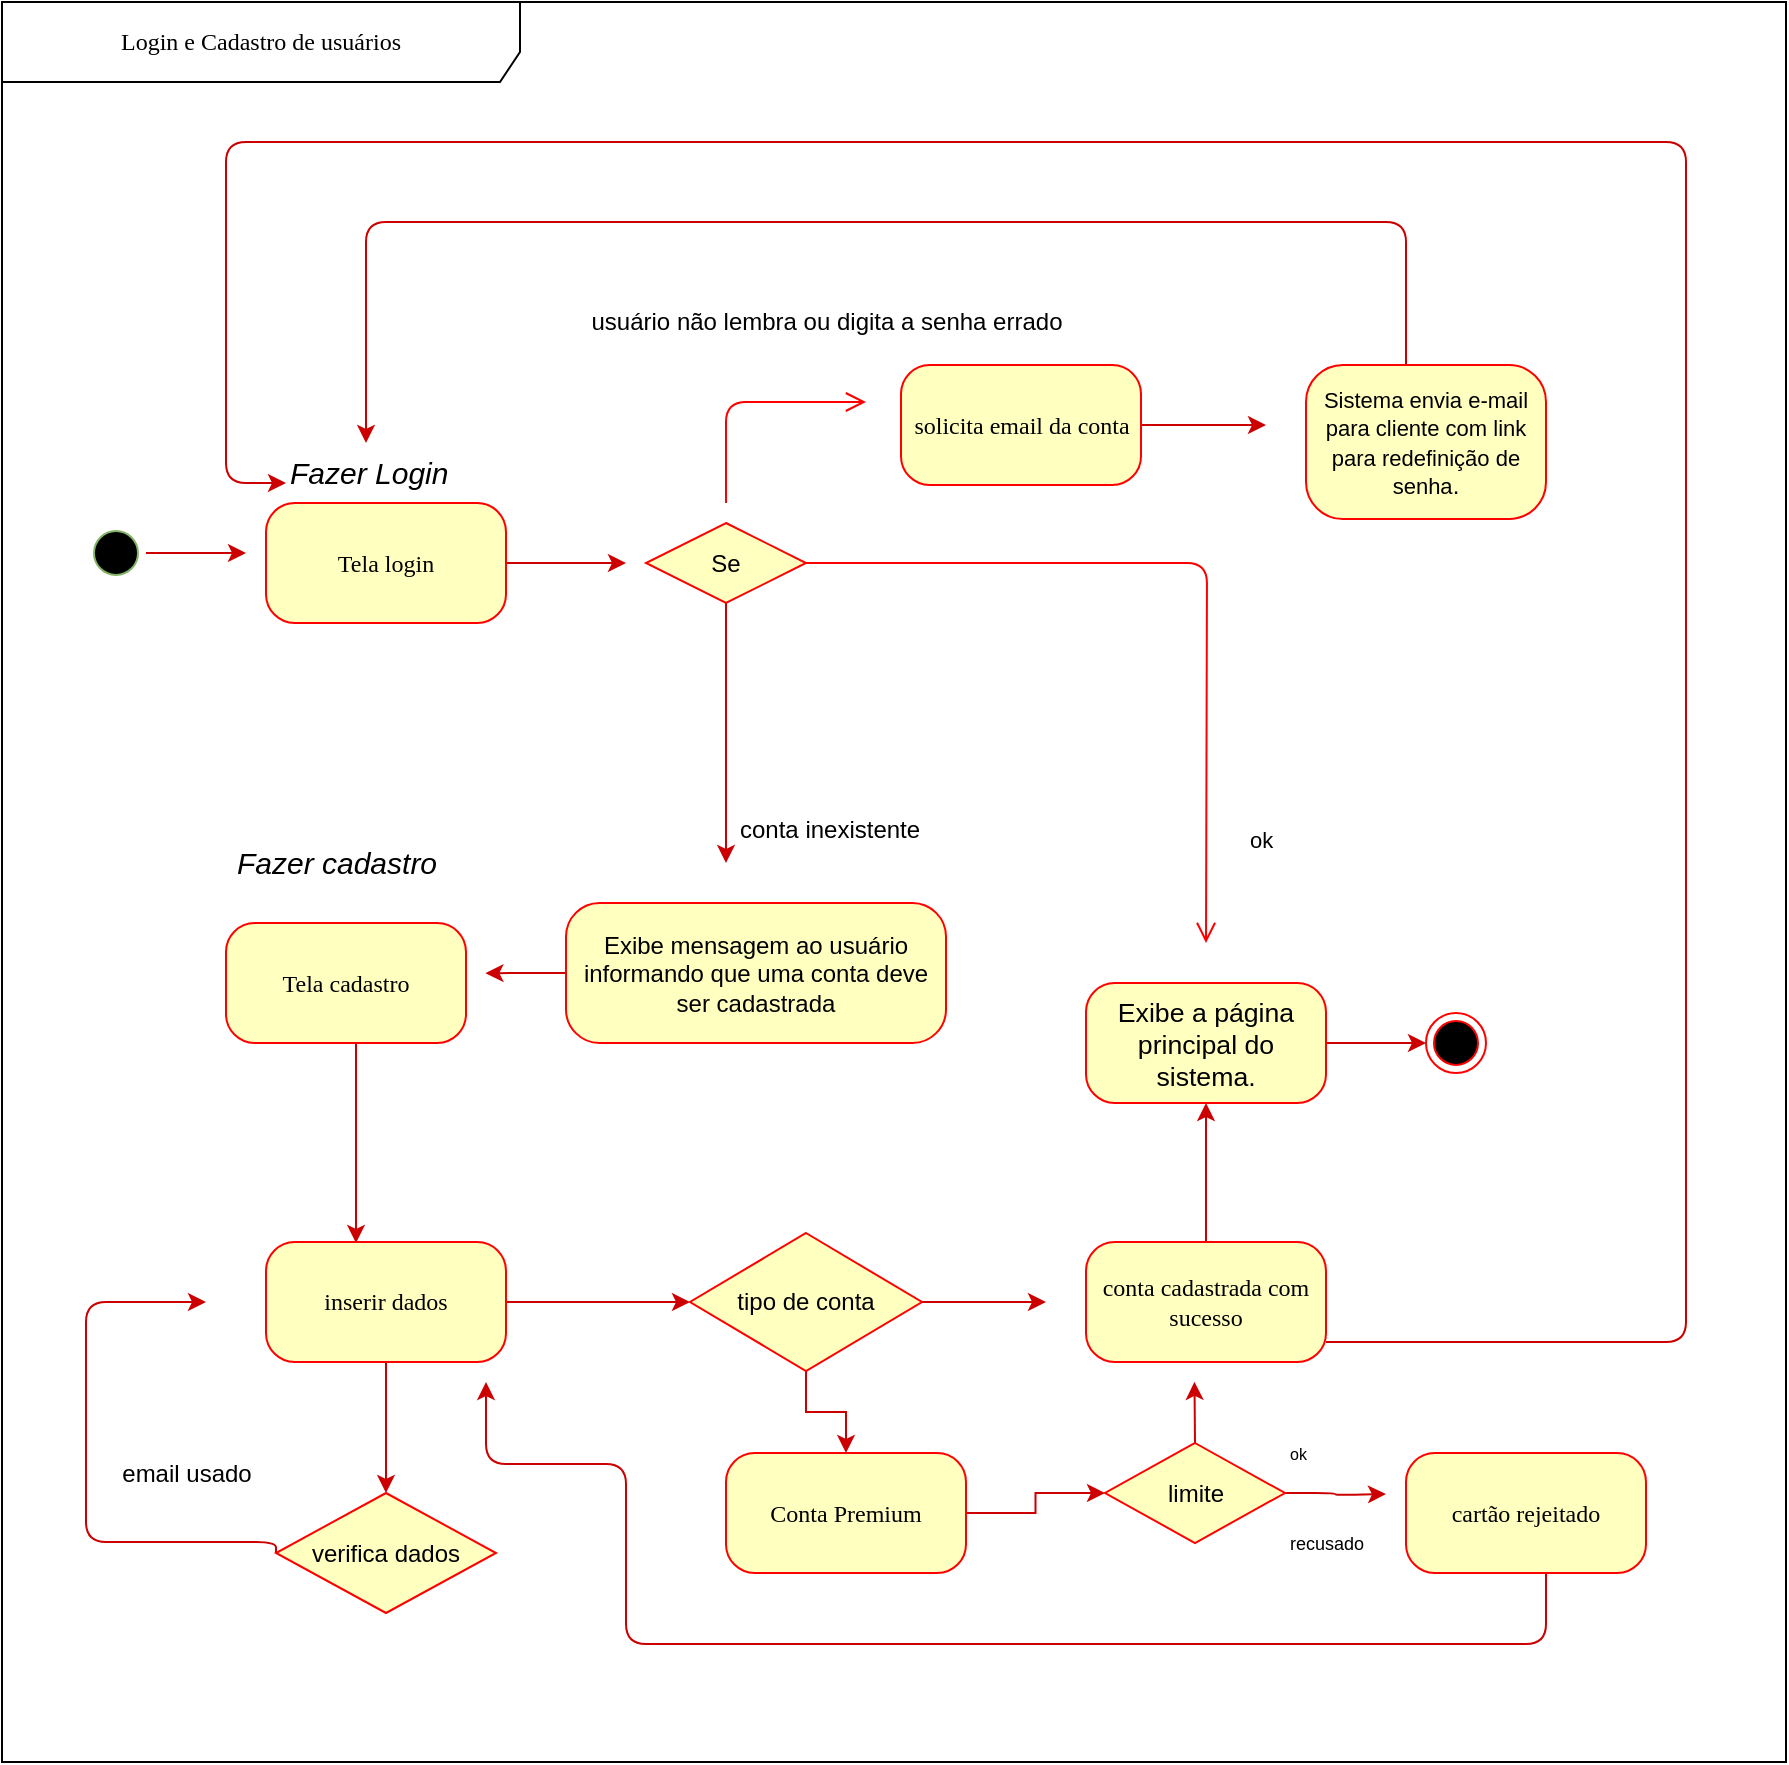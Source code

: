 <mxfile version="12.3.0" type="device" pages="1"><diagram name="Page-1" id="58cdce13-f638-feb5-8d6f-7d28b1aa9fa0"><mxGraphModel dx="3399" dy="559" grid="1" gridSize="10" guides="1" tooltips="1" connect="1" arrows="1" fold="1" page="1" pageScale="1" pageWidth="1100" pageHeight="850" background="#ffffff" math="0" shadow="0"><root><mxCell id="0"/><mxCell id="1" parent="0"/><mxCell id="IIzAwqHzBDEFcfonxUpm-22" style="edgeStyle=orthogonalEdgeStyle;rounded=1;orthogonalLoop=1;jettySize=auto;html=1;strokeColor=#CC0000;" parent="1" source="382b91b5511bd0f7-1" edge="1"><mxGeometry relative="1" as="geometry"><mxPoint x="-980" y="395.5" as="targetPoint"/></mxGeometry></mxCell><mxCell id="382b91b5511bd0f7-1" value="" style="ellipse;html=1;shape=startState;fillColor=#000000;strokeColor=#82b366;rounded=1;shadow=0;comic=0;labelBackgroundColor=none;fontFamily=Verdana;fontSize=12;align=center;direction=south;" parent="1" vertex="1"><mxGeometry x="-1060" y="380.5" width="30" height="30" as="geometry"/></mxCell><mxCell id="IIzAwqHzBDEFcfonxUpm-35" style="edgeStyle=orthogonalEdgeStyle;rounded=1;orthogonalLoop=1;jettySize=auto;html=1;exitX=0;exitY=0.5;exitDx=0;exitDy=0;strokeColor=#CC0000;" parent="1" source="382b91b5511bd0f7-7" edge="1"><mxGeometry relative="1" as="geometry"><mxPoint x="-860.294" y="605.618" as="targetPoint"/></mxGeometry></mxCell><mxCell id="382b91b5511bd0f7-7" value="&lt;span style=&quot;font-family: &amp;#34;arial&amp;#34; ; color: rgb(0 , 0 , 0) ; background-color: transparent ; font-weight: 400 ; font-style: normal ; font-variant: normal ; text-decoration: none ; vertical-align: baseline ; white-space: pre-wrap&quot; id=&quot;docs-internal-guid-d3440dc4-7fff-649a-db3c-e9a84d956996&quot;&gt;Exibe mensagem ao usuário informando que uma conta deve ser cadastrada&lt;/span&gt;" style="rounded=1;whiteSpace=wrap;html=1;arcSize=24;fillColor=#ffffc0;strokeColor=#ff0000;shadow=0;comic=0;labelBackgroundColor=none;fontFamily=Verdana;fontSize=12;fontColor=#000000;align=center;" parent="1" vertex="1"><mxGeometry x="-820" y="570.5" width="190" height="70" as="geometry"/></mxCell><mxCell id="2a3bc250acf0617d-8" value="Login e Cadastro de usuários" style="shape=umlFrame;whiteSpace=wrap;html=1;rounded=1;shadow=0;comic=0;labelBackgroundColor=none;strokeWidth=1;fontFamily=Verdana;fontSize=12;align=center;width=259;height=40;fillColor=none;" parent="1" vertex="1"><mxGeometry x="-1102" y="120" width="892" height="880" as="geometry"/></mxCell><mxCell id="IIzAwqHzBDEFcfonxUpm-12" style="edgeStyle=orthogonalEdgeStyle;rounded=1;orthogonalLoop=1;jettySize=auto;html=1;strokeColor=#CC0000;" parent="1" source="IIzAwqHzBDEFcfonxUpm-3" edge="1"><mxGeometry relative="1" as="geometry"><mxPoint x="-790" y="400.5" as="targetPoint"/></mxGeometry></mxCell><mxCell id="IIzAwqHzBDEFcfonxUpm-3" value="Tela login " style="rounded=1;whiteSpace=wrap;html=1;arcSize=24;fillColor=#ffffc0;strokeColor=#ff0000;shadow=0;comic=0;labelBackgroundColor=none;fontFamily=Verdana;fontSize=12;fontColor=#000000;align=center;" parent="1" vertex="1"><mxGeometry x="-970" y="370.5" width="120" height="60" as="geometry"/></mxCell><mxCell id="IIzAwqHzBDEFcfonxUpm-17" style="edgeStyle=orthogonalEdgeStyle;rounded=1;orthogonalLoop=1;jettySize=auto;html=1;exitX=0.5;exitY=1;exitDx=0;exitDy=0;strokeColor=#CC0000;" parent="1" source="IIzAwqHzBDEFcfonxUpm-4" edge="1"><mxGeometry relative="1" as="geometry"><mxPoint x="-740" y="550.5" as="targetPoint"/></mxGeometry></mxCell><mxCell id="IIzAwqHzBDEFcfonxUpm-4" value="Se" style="rhombus;whiteSpace=wrap;html=1;fillColor=#ffffc0;strokeColor=#ff0000;" parent="1" vertex="1"><mxGeometry x="-780" y="380.5" width="80" height="40" as="geometry"/></mxCell><mxCell id="IIzAwqHzBDEFcfonxUpm-5" value="&lt;div&gt;&lt;br&gt;&lt;/div&gt;&lt;div&gt;&lt;br&gt;&lt;/div&gt;" style="edgeStyle=orthogonalEdgeStyle;html=1;align=left;verticalAlign=bottom;endArrow=open;endSize=8;strokeColor=#ff0000;" parent="1" edge="1"><mxGeometry x="0.663" y="-100" relative="1" as="geometry"><mxPoint x="-670" y="320" as="targetPoint"/><mxPoint x="-740" y="370.5" as="sourcePoint"/><Array as="points"><mxPoint x="-740" y="320"/><mxPoint x="-670" y="320"/></Array><mxPoint as="offset"/></mxGeometry></mxCell><mxCell id="IIzAwqHzBDEFcfonxUpm-6" value="ok" style="edgeStyle=orthogonalEdgeStyle;html=1;align=left;verticalAlign=top;endArrow=open;endSize=8;strokeColor=#ff0000;" parent="1" source="IIzAwqHzBDEFcfonxUpm-4" edge="1"><mxGeometry x="0.667" y="20" relative="1" as="geometry"><mxPoint x="-500" y="590.5" as="targetPoint"/><Array as="points"/><mxPoint as="offset"/></mxGeometry></mxCell><mxCell id="i0QAkPbeiiY8fThX9D7s-9" style="edgeStyle=orthogonalEdgeStyle;rounded=0;orthogonalLoop=1;jettySize=auto;html=1;strokeColor=#CC0000;" edge="1" parent="1" source="IIzAwqHzBDEFcfonxUpm-15"><mxGeometry relative="1" as="geometry"><mxPoint x="-470" y="331.5" as="targetPoint"/></mxGeometry></mxCell><mxCell id="IIzAwqHzBDEFcfonxUpm-15" value="solicita email da conta" style="rounded=1;whiteSpace=wrap;html=1;arcSize=24;fillColor=#ffffc0;strokeColor=#ff0000;shadow=0;comic=0;labelBackgroundColor=none;fontFamily=Verdana;fontSize=12;fontColor=#000000;align=center;" parent="1" vertex="1"><mxGeometry x="-652.5" y="301.5" width="120" height="60" as="geometry"/></mxCell><mxCell id="IIzAwqHzBDEFcfonxUpm-16" value="usuário não lembra ou digita a senha errado" style="text;html=1;align=center;verticalAlign=middle;resizable=0;points=[];;autosize=1;" parent="1" vertex="1"><mxGeometry x="-820" y="270" width="260" height="20" as="geometry"/></mxCell><mxCell id="IIzAwqHzBDEFcfonxUpm-26" style="edgeStyle=orthogonalEdgeStyle;rounded=1;orthogonalLoop=1;jettySize=auto;html=1;strokeColor=#CC0000;" parent="1" source="IIzAwqHzBDEFcfonxUpm-19" edge="1"><mxGeometry relative="1" as="geometry"><mxPoint x="-920" y="340.5" as="targetPoint"/><Array as="points"><mxPoint x="-400" y="230"/><mxPoint x="-920" y="230"/></Array></mxGeometry></mxCell><mxCell id="IIzAwqHzBDEFcfonxUpm-19" value="&lt;span style=&quot;font-family: &amp;#34;arial&amp;#34; ; color: rgb(0 , 0 , 0) ; background-color: transparent ; font-weight: 400 ; font-style: normal ; font-variant: normal ; text-decoration: none ; vertical-align: baseline ; white-space: pre-wrap&quot; id=&quot;docs-internal-guid-577334a9-7fff-7bf7-d2b5-e030714116cd&quot;&gt;&lt;font style=&quot;font-size: 11px&quot;&gt;Sistema envia e-mail para cliente com link para redefinição de senha&lt;/font&gt;.&lt;/span&gt;" style="rounded=1;whiteSpace=wrap;html=1;arcSize=24;fillColor=#ffffc0;strokeColor=#ff0000;shadow=0;comic=0;labelBackgroundColor=none;fontFamily=Verdana;fontSize=12;fontColor=#000000;align=center;" parent="1" vertex="1"><mxGeometry x="-450" y="301.5" width="120" height="77" as="geometry"/></mxCell><mxCell id="IIzAwqHzBDEFcfonxUpm-20" value="conta inexistente" style="text;html=1;" parent="1" vertex="1"><mxGeometry x="-735" y="520" width="165" height="30" as="geometry"/></mxCell><mxCell id="IIzAwqHzBDEFcfonxUpm-62" style="edgeStyle=orthogonalEdgeStyle;rounded=1;orthogonalLoop=1;jettySize=auto;html=1;exitX=1;exitY=0.5;exitDx=0;exitDy=0;strokeColor=#CC0000;" parent="1" source="IIzAwqHzBDEFcfonxUpm-21" target="IIzAwqHzBDEFcfonxUpm-61" edge="1"><mxGeometry relative="1" as="geometry"/></mxCell><mxCell id="IIzAwqHzBDEFcfonxUpm-21" value="&lt;span style=&quot;font-size: 10pt ; font-family: &amp;#34;arial&amp;#34; ; color: #000000 ; background-color: transparent ; font-weight: 400 ; font-style: normal ; font-variant: normal ; text-decoration: none ; vertical-align: baseline ; white-space: pre ; white-space: pre-wrap&quot; id=&quot;docs-internal-guid-fcdcd69b-7fff-189b-7616-484fdfd9c4af&quot;&gt;Exibe a página principal do sistema.&lt;/span&gt;" style="rounded=1;whiteSpace=wrap;html=1;arcSize=24;fillColor=#ffffc0;strokeColor=#ff0000;shadow=0;comic=0;labelBackgroundColor=none;fontFamily=Verdana;fontSize=12;fontColor=#000000;align=center;" parent="1" vertex="1"><mxGeometry x="-560" y="610.5" width="120" height="60" as="geometry"/></mxCell><mxCell id="IIzAwqHzBDEFcfonxUpm-36" style="edgeStyle=orthogonalEdgeStyle;rounded=1;orthogonalLoop=1;jettySize=auto;html=1;strokeColor=#CC0000;" parent="1" edge="1"><mxGeometry relative="1" as="geometry"><mxPoint x="-925" y="740.5" as="targetPoint"/><mxPoint x="-925" y="630.5" as="sourcePoint"/></mxGeometry></mxCell><mxCell id="i0QAkPbeiiY8fThX9D7s-5" value="" style="edgeStyle=orthogonalEdgeStyle;rounded=1;orthogonalLoop=1;jettySize=auto;html=1;strokeColor=#CC0000;" edge="1" parent="1" source="IIzAwqHzBDEFcfonxUpm-40" target="IIzAwqHzBDEFcfonxUpm-48"><mxGeometry relative="1" as="geometry"/></mxCell><mxCell id="i0QAkPbeiiY8fThX9D7s-15" style="edgeStyle=orthogonalEdgeStyle;rounded=0;orthogonalLoop=1;jettySize=auto;html=1;entryX=0.5;entryY=0;entryDx=0;entryDy=0;strokeColor=#CC0000;" edge="1" parent="1" source="IIzAwqHzBDEFcfonxUpm-40" target="IIzAwqHzBDEFcfonxUpm-41"><mxGeometry relative="1" as="geometry"/></mxCell><mxCell id="IIzAwqHzBDEFcfonxUpm-40" value="inserir dados" style="rounded=1;whiteSpace=wrap;html=1;arcSize=24;fillColor=#ffffc0;strokeColor=#ff0000;shadow=0;comic=0;labelBackgroundColor=none;fontFamily=Verdana;fontSize=12;fontColor=#000000;align=center;" parent="1" vertex="1"><mxGeometry x="-970" y="740" width="120" height="60" as="geometry"/></mxCell><mxCell id="IIzAwqHzBDEFcfonxUpm-42" style="edgeStyle=orthogonalEdgeStyle;rounded=1;orthogonalLoop=1;jettySize=auto;html=1;strokeColor=#CC0000;exitX=0;exitY=0.5;exitDx=0;exitDy=0;" parent="1" source="IIzAwqHzBDEFcfonxUpm-41" edge="1"><mxGeometry relative="1" as="geometry"><mxPoint x="-1000" y="770" as="targetPoint"/><Array as="points"><mxPoint x="-965" y="890"/><mxPoint x="-1060" y="890"/><mxPoint x="-1060" y="770"/></Array></mxGeometry></mxCell><mxCell id="IIzAwqHzBDEFcfonxUpm-41" value="verifica dados" style="rhombus;whiteSpace=wrap;html=1;fillColor=#ffffc0;strokeColor=#ff0000;" parent="1" vertex="1"><mxGeometry x="-965" y="865.5" width="110" height="60" as="geometry"/></mxCell><mxCell id="IIzAwqHzBDEFcfonxUpm-43" value="&lt;div&gt;email usado&lt;br&gt;&lt;/div&gt;" style="text;html=1;align=center;verticalAlign=middle;resizable=0;points=[];;autosize=1;" parent="1" vertex="1"><mxGeometry x="-1050" y="845.5" width="80" height="20" as="geometry"/></mxCell><mxCell id="IIzAwqHzBDEFcfonxUpm-46" value="&lt;i&gt;&lt;font style=&quot;font-size: 15px&quot;&gt;Fazer cadastro&lt;/font&gt;&lt;/i&gt;" style="text;html=1;align=center;verticalAlign=middle;resizable=0;points=[];;autosize=1;" parent="1" vertex="1"><mxGeometry x="-990" y="540" width="110" height="20" as="geometry"/></mxCell><mxCell id="IIzAwqHzBDEFcfonxUpm-54" style="edgeStyle=orthogonalEdgeStyle;rounded=1;orthogonalLoop=1;jettySize=auto;html=1;strokeColor=#CC0000;" parent="1" source="IIzAwqHzBDEFcfonxUpm-48" edge="1"><mxGeometry relative="1" as="geometry"><mxPoint x="-580" y="770" as="targetPoint"/></mxGeometry></mxCell><mxCell id="i0QAkPbeiiY8fThX9D7s-12" value="" style="edgeStyle=orthogonalEdgeStyle;rounded=0;orthogonalLoop=1;jettySize=auto;html=1;strokeColor=#CC0000;" edge="1" parent="1" source="IIzAwqHzBDEFcfonxUpm-48" target="IIzAwqHzBDEFcfonxUpm-50"><mxGeometry relative="1" as="geometry"/></mxCell><mxCell id="IIzAwqHzBDEFcfonxUpm-48" value="tipo de conta" style="rhombus;whiteSpace=wrap;html=1;fillColor=#ffffc0;strokeColor=#ff0000;" parent="1" vertex="1"><mxGeometry x="-758" y="735.5" width="116" height="69" as="geometry"/></mxCell><mxCell id="i0QAkPbeiiY8fThX9D7s-13" style="edgeStyle=orthogonalEdgeStyle;rounded=0;orthogonalLoop=1;jettySize=auto;html=1;exitX=1;exitY=0.5;exitDx=0;exitDy=0;entryX=0;entryY=0.5;entryDx=0;entryDy=0;strokeColor=#CC0000;" edge="1" parent="1" source="IIzAwqHzBDEFcfonxUpm-50" target="IIzAwqHzBDEFcfonxUpm-52"><mxGeometry relative="1" as="geometry"/></mxCell><mxCell id="IIzAwqHzBDEFcfonxUpm-50" value="Conta Premium" style="rounded=1;whiteSpace=wrap;html=1;arcSize=24;fillColor=#ffffc0;strokeColor=#ff0000;shadow=0;comic=0;labelBackgroundColor=none;fontFamily=Verdana;fontSize=12;fontColor=#000000;align=center;" parent="1" vertex="1"><mxGeometry x="-740" y="845.5" width="120" height="60" as="geometry"/></mxCell><mxCell id="IIzAwqHzBDEFcfonxUpm-55" style="edgeStyle=orthogonalEdgeStyle;rounded=1;orthogonalLoop=1;jettySize=auto;html=1;strokeColor=#CC0000;" parent="1" source="IIzAwqHzBDEFcfonxUpm-52" edge="1"><mxGeometry relative="1" as="geometry"><mxPoint x="-410" y="866" as="targetPoint"/></mxGeometry></mxCell><mxCell id="i0QAkPbeiiY8fThX9D7s-11" style="edgeStyle=orthogonalEdgeStyle;rounded=0;orthogonalLoop=1;jettySize=auto;html=1;exitX=0.5;exitY=0;exitDx=0;exitDy=0;strokeColor=#CC0000;" edge="1" parent="1" source="IIzAwqHzBDEFcfonxUpm-52"><mxGeometry relative="1" as="geometry"><mxPoint x="-505.759" y="809.931" as="targetPoint"/></mxGeometry></mxCell><mxCell id="IIzAwqHzBDEFcfonxUpm-52" value="limite" style="rhombus;whiteSpace=wrap;html=1;fillColor=#ffffc0;strokeColor=#ff0000;" parent="1" vertex="1"><mxGeometry x="-550.5" y="840.5" width="90" height="50" as="geometry"/></mxCell><mxCell id="IIzAwqHzBDEFcfonxUpm-59" style="edgeStyle=orthogonalEdgeStyle;rounded=1;orthogonalLoop=1;jettySize=auto;html=1;strokeColor=#CC0000;" parent="1" source="IIzAwqHzBDEFcfonxUpm-53" edge="1"><mxGeometry relative="1" as="geometry"><mxPoint x="-960" y="360.5" as="targetPoint"/><Array as="points"><mxPoint x="-260" y="790"/><mxPoint x="-260" y="190"/><mxPoint x="-990" y="190"/><mxPoint x="-990" y="361"/></Array></mxGeometry></mxCell><mxCell id="IIzAwqHzBDEFcfonxUpm-68" style="edgeStyle=orthogonalEdgeStyle;rounded=1;orthogonalLoop=1;jettySize=auto;html=1;strokeColor=#CC0000;" parent="1" source="IIzAwqHzBDEFcfonxUpm-53" target="IIzAwqHzBDEFcfonxUpm-21" edge="1"><mxGeometry relative="1" as="geometry"/></mxCell><mxCell id="IIzAwqHzBDEFcfonxUpm-53" value="conta cadastrada com sucesso" style="rounded=1;whiteSpace=wrap;html=1;arcSize=24;fillColor=#ffffc0;strokeColor=#ff0000;shadow=0;comic=0;labelBackgroundColor=none;fontFamily=Verdana;fontSize=12;fontColor=#000000;align=center;" parent="1" vertex="1"><mxGeometry x="-560" y="740" width="120" height="60" as="geometry"/></mxCell><mxCell id="IIzAwqHzBDEFcfonxUpm-58" style="edgeStyle=orthogonalEdgeStyle;rounded=1;orthogonalLoop=1;jettySize=auto;html=1;strokeColor=#CC0000;" parent="1" source="IIzAwqHzBDEFcfonxUpm-56" edge="1"><mxGeometry relative="1" as="geometry"><mxPoint x="-860" y="810" as="targetPoint"/><Array as="points"><mxPoint x="-330" y="941"/><mxPoint x="-790" y="941"/><mxPoint x="-790" y="851"/><mxPoint x="-860" y="851"/><mxPoint x="-860" y="820"/></Array></mxGeometry></mxCell><mxCell id="IIzAwqHzBDEFcfonxUpm-56" value="cartão rejeitado" style="rounded=1;whiteSpace=wrap;html=1;arcSize=24;fillColor=#ffffc0;strokeColor=#ff0000;shadow=0;comic=0;labelBackgroundColor=none;fontFamily=Verdana;fontSize=12;fontColor=#000000;align=center;" parent="1" vertex="1"><mxGeometry x="-400" y="845.5" width="120" height="60" as="geometry"/></mxCell><mxCell id="IIzAwqHzBDEFcfonxUpm-61" value="" style="ellipse;html=1;shape=endState;fillColor=#000000;strokeColor=#ff0000;" parent="1" vertex="1"><mxGeometry x="-390" y="625.5" width="30" height="30" as="geometry"/></mxCell><mxCell id="IIzAwqHzBDEFcfonxUpm-64" value="&lt;i&gt;&lt;font style=&quot;font-size: 15px&quot;&gt;Fazer Login&lt;br&gt;&lt;/font&gt;&lt;/i&gt;" style="text;html=1;" parent="1" vertex="1"><mxGeometry x="-960" y="340" width="110" height="30" as="geometry"/></mxCell><mxCell id="i0QAkPbeiiY8fThX9D7s-1" value="Tela cadastro" style="rounded=1;whiteSpace=wrap;html=1;arcSize=24;fillColor=#ffffc0;strokeColor=#ff0000;shadow=0;comic=0;labelBackgroundColor=none;fontFamily=Verdana;fontSize=12;fontColor=#000000;align=center;" vertex="1" parent="1"><mxGeometry x="-990" y="580.5" width="120" height="60" as="geometry"/></mxCell><mxCell id="i0QAkPbeiiY8fThX9D7s-6" value="&lt;font style=&quot;font-size: 8px&quot;&gt;ok&lt;/font&gt;" style="text;html=1;" vertex="1" parent="1"><mxGeometry x="-460" y="830.5" width="40" height="30" as="geometry"/></mxCell><mxCell id="i0QAkPbeiiY8fThX9D7s-7" value="&lt;font style=&quot;font-size: 9px&quot;&gt;recusado&lt;/font&gt;" style="text;html=1;" vertex="1" parent="1"><mxGeometry x="-460" y="875.5" width="40" height="30" as="geometry"/></mxCell></root></mxGraphModel></diagram></mxfile>